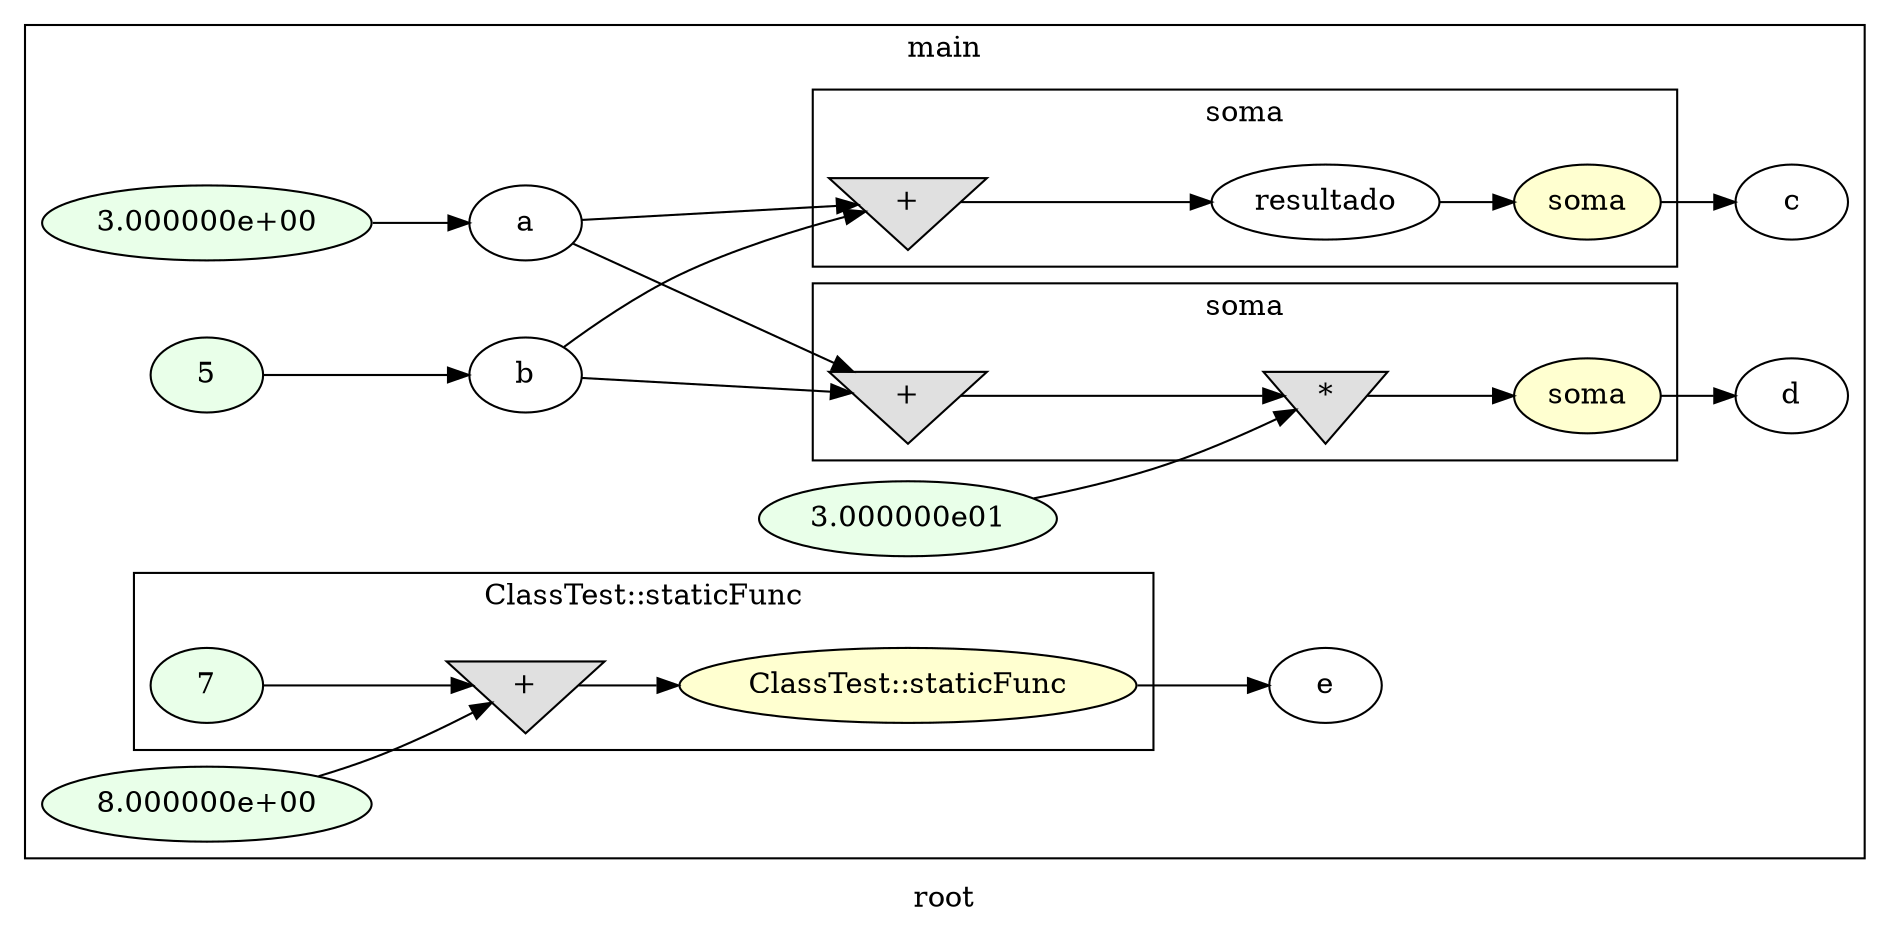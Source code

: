 digraph G
{
rankdir=LR;
label = "root";
subgraph cluster_1 {
label = "main";
parent = "G";
startinglines = "16_22_22";
	node_000001 [ label = "3.000000e+00", style=filled, fillcolor="#E9FFE9", startinglines=25 ]
	node_000002 [ label = "a", startingline=25 ]
	node_000003 [ label = "5", style=filled, fillcolor="#E9FFE9", startinglines=26 ]
	node_000004 [ label = "b", startingline=26 ]
	node_000008 [ label = "c", startingline=6 ]
	node_000009 [ label = "3.000000e01", style=filled, fillcolor="#E9FFE9", startinglines=29 ]
	node_000013 [ label = "d", startingline=11 ]
	node_000014 [ label = "8.000000e+00", style=filled, fillcolor="#E9FFE9", startinglines=31 ]
	node_000018 [ label = "e", startingline=18 ]
subgraph cluster_2 {
label = "soma";
parent = "cluster_1";
startinglines = "25_26_27";
	node_000005 [ label = "+", shape=invtriangle, style=filled, fillcolor="#E0E0E0", startinglines=5 ]
	node_000006 [ label = "resultado", startingline=5 ]
	node_000007 [ label = "soma", style=filled, fillcolor="#FFFFD0", startinglines=6 ]
}
subgraph cluster_3 {
label = "soma";
parent = "cluster_1";
startinglines = "5_6_29";
	node_000010 [ label = "+", shape=invtriangle, style=filled, fillcolor="#E0E0E0", startinglines=11 ]
	node_000011 [ label = "*", shape=invtriangle, style=filled, fillcolor="#E0E0E0", startinglines=11 ]
	node_000012 [ label = "soma", style=filled, fillcolor="#FFFFD0", startinglines=11 ]
}
subgraph cluster_4 {
label = "ClassTest::staticFunc";
parent = "cluster_1";
startinglines = "29_11_31";
	node_000015 [ label = "7", style=filled, fillcolor="#E9FFE9", startinglines=18 ]
	node_000016 [ label = "+", shape=invtriangle, style=filled, fillcolor="#E0E0E0", startinglines=18 ]
	node_000017 [ label = "ClassTest::staticFunc", style=filled, fillcolor="#FFFFD0", startinglines=18 ]
}
}
	node_000001 -> node_000002
	node_000002 -> node_000005
	node_000002 -> node_000010
	node_000003 -> node_000004
	node_000004 -> node_000005
	node_000004 -> node_000010
	node_000009 -> node_000011
	node_000014 -> node_000016
	node_000005 -> node_000006
	node_000006 -> node_000007
	node_000007 -> node_000008
	node_000010 -> node_000011
	node_000011 -> node_000012
	node_000012 -> node_000013
	node_000015 -> node_000016
	node_000016 -> node_000017
	node_000017 -> node_000018
}

